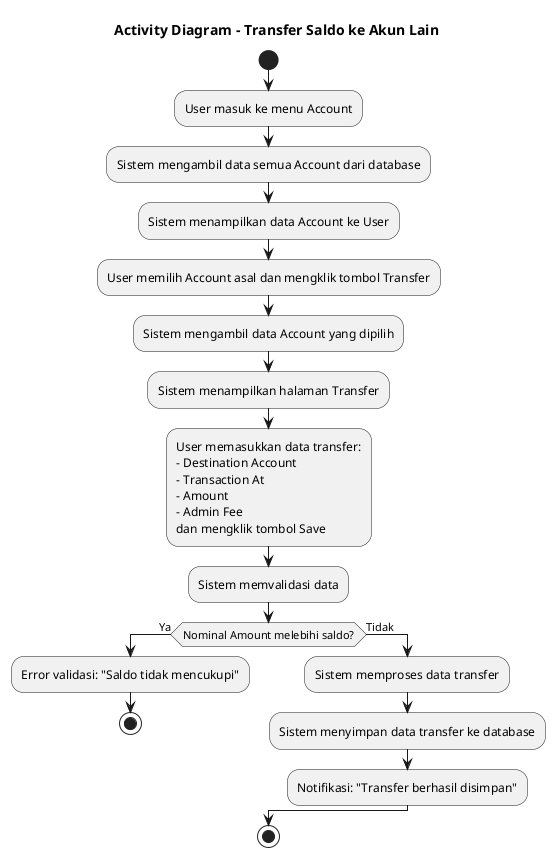 @startuml
title Activity Diagram - Transfer Saldo ke Akun Lain
start

:User masuk ke menu Account;
:Sistem mengambil data semua Account dari database;
:Sistem menampilkan data Account ke User;

:User memilih Account asal dan mengklik tombol Transfer;
:Sistem mengambil data Account yang dipilih;
:Sistem menampilkan halaman Transfer;

:User memasukkan data transfer:
- Destination Account
- Transaction At
- Amount
- Admin Fee
dan mengklik tombol Save;

:Sistem memvalidasi data;

if (Nominal Amount melebihi saldo?) then (Ya)
    :Error validasi: "Saldo tidak mencukupi";
    stop
else (Tidak)
    :Sistem memproses data transfer;
    :Sistem menyimpan data transfer ke database;
    :Notifikasi: "Transfer berhasil disimpan";
endif

stop
@enduml
